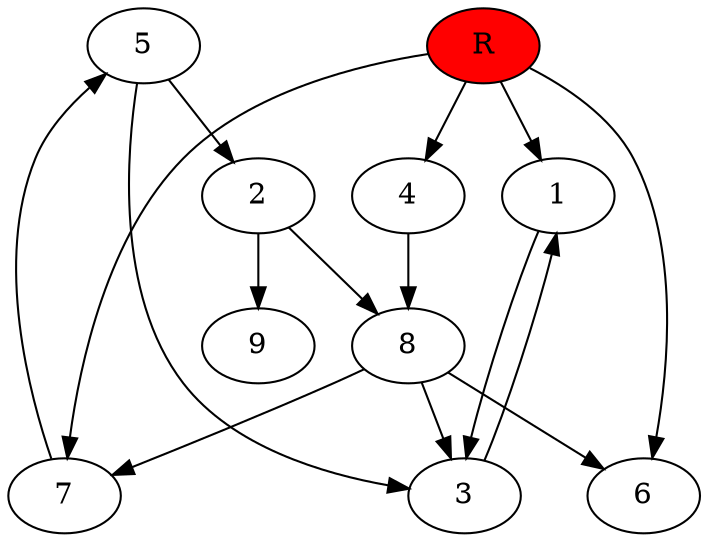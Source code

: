 digraph prb29731 {
	1
	2
	3
	4
	5
	6
	7
	8
	R [fillcolor="#ff0000" style=filled]
	1 -> 3
	2 -> 8
	2 -> 9
	3 -> 1
	4 -> 8
	5 -> 2
	5 -> 3
	7 -> 5
	8 -> 3
	8 -> 6
	8 -> 7
	R -> 1
	R -> 4
	R -> 6
	R -> 7
}
